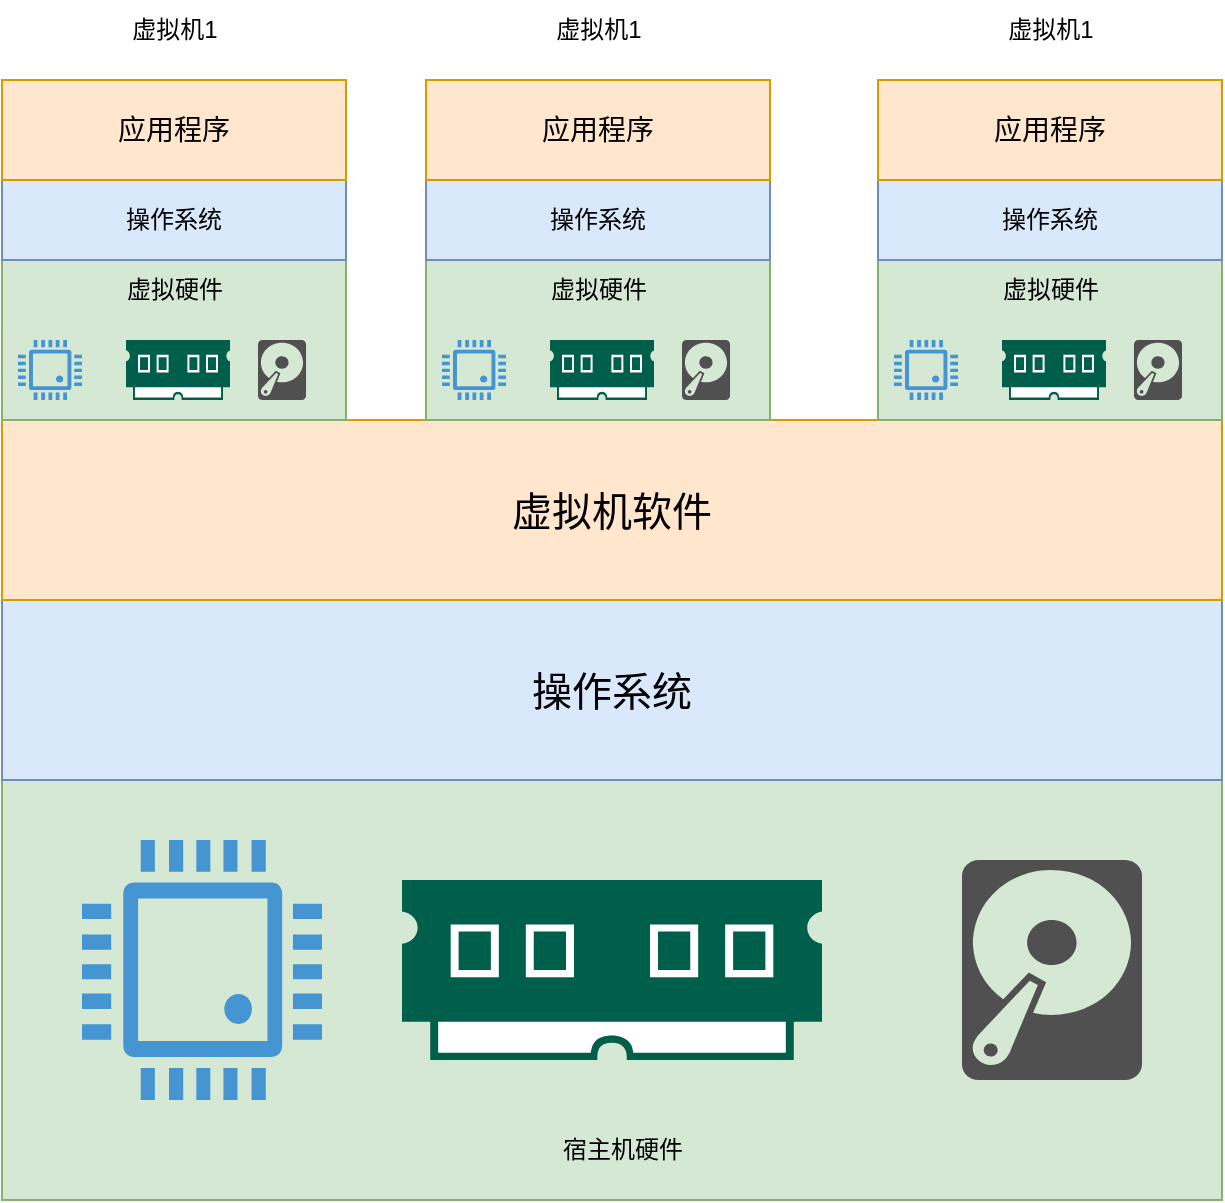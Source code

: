 <mxfile version="21.3.7" type="github">
  <diagram name="第 1 页" id="epg4yvFtYu8-jbwaVdcQ">
    <mxGraphModel dx="1733" dy="1008" grid="1" gridSize="10" guides="1" tooltips="1" connect="1" arrows="1" fold="1" page="1" pageScale="1" pageWidth="827" pageHeight="1169" math="0" shadow="0">
      <root>
        <mxCell id="0" />
        <mxCell id="1" parent="0" />
        <mxCell id="gwTlmzaOhiV_3lAnGddg-6" value="" style="rounded=0;whiteSpace=wrap;html=1;fillColor=#d5e8d4;strokeColor=#82b366;" vertex="1" parent="1">
          <mxGeometry x="108" y="710" width="610" height="210" as="geometry" />
        </mxCell>
        <mxCell id="gwTlmzaOhiV_3lAnGddg-2" value="" style="pointerEvents=1;shadow=0;dashed=0;html=1;strokeColor=none;fillColor=#4495D1;labelPosition=center;verticalLabelPosition=bottom;verticalAlign=top;align=center;outlineConnect=0;shape=mxgraph.veeam.cpu;" vertex="1" parent="1">
          <mxGeometry x="148" y="740" width="120" height="130" as="geometry" />
        </mxCell>
        <mxCell id="gwTlmzaOhiV_3lAnGddg-3" value="" style="sketch=0;pointerEvents=1;shadow=0;dashed=0;html=1;strokeColor=none;fillColor=#005F4B;labelPosition=center;verticalLabelPosition=bottom;verticalAlign=top;align=center;outlineConnect=0;shape=mxgraph.veeam2.ram;" vertex="1" parent="1">
          <mxGeometry x="308" y="760" width="210" height="90" as="geometry" />
        </mxCell>
        <mxCell id="gwTlmzaOhiV_3lAnGddg-4" value="" style="sketch=0;pointerEvents=1;shadow=0;dashed=0;html=1;strokeColor=none;fillColor=#505050;labelPosition=center;verticalLabelPosition=bottom;verticalAlign=top;outlineConnect=0;align=center;shape=mxgraph.office.devices.hard_disk;" vertex="1" parent="1">
          <mxGeometry x="588" y="750" width="90" height="110" as="geometry" />
        </mxCell>
        <mxCell id="gwTlmzaOhiV_3lAnGddg-5" value="宿主机硬件" style="text;html=1;align=center;verticalAlign=middle;resizable=0;points=[];autosize=1;strokeColor=none;fillColor=none;" vertex="1" parent="1">
          <mxGeometry x="378" y="880" width="80" height="30" as="geometry" />
        </mxCell>
        <mxCell id="gwTlmzaOhiV_3lAnGddg-7" value="&lt;font style=&quot;font-size: 20px;&quot;&gt;操作系统&lt;/font&gt;" style="rounded=0;whiteSpace=wrap;html=1;fillColor=#dae8fc;strokeColor=#6c8ebf;" vertex="1" parent="1">
          <mxGeometry x="108" y="620" width="610" height="90" as="geometry" />
        </mxCell>
        <mxCell id="gwTlmzaOhiV_3lAnGddg-8" value="&lt;font style=&quot;font-size: 20px;&quot;&gt;虚拟机软件&lt;/font&gt;" style="rounded=0;whiteSpace=wrap;html=1;fillColor=#ffe6cc;strokeColor=#d79b00;" vertex="1" parent="1">
          <mxGeometry x="108" y="530" width="610" height="90" as="geometry" />
        </mxCell>
        <mxCell id="gwTlmzaOhiV_3lAnGddg-12" value="" style="rounded=0;whiteSpace=wrap;html=1;fillColor=#d5e8d4;strokeColor=#82b366;" vertex="1" parent="1">
          <mxGeometry x="108" y="450" width="172" height="80" as="geometry" />
        </mxCell>
        <mxCell id="gwTlmzaOhiV_3lAnGddg-13" value="" style="pointerEvents=1;shadow=0;dashed=0;html=1;strokeColor=none;fillColor=#4495D1;labelPosition=center;verticalLabelPosition=bottom;verticalAlign=top;align=center;outlineConnect=0;shape=mxgraph.veeam.cpu;" vertex="1" parent="1">
          <mxGeometry x="116" y="490" width="32" height="30" as="geometry" />
        </mxCell>
        <mxCell id="gwTlmzaOhiV_3lAnGddg-14" value="" style="sketch=0;pointerEvents=1;shadow=0;dashed=0;html=1;strokeColor=none;fillColor=#005F4B;labelPosition=center;verticalLabelPosition=bottom;verticalAlign=top;align=center;outlineConnect=0;shape=mxgraph.veeam2.ram;" vertex="1" parent="1">
          <mxGeometry x="170" y="490" width="52" height="30" as="geometry" />
        </mxCell>
        <mxCell id="gwTlmzaOhiV_3lAnGddg-15" value="" style="sketch=0;pointerEvents=1;shadow=0;dashed=0;html=1;strokeColor=none;fillColor=#505050;labelPosition=center;verticalLabelPosition=bottom;verticalAlign=top;outlineConnect=0;align=center;shape=mxgraph.office.devices.hard_disk;" vertex="1" parent="1">
          <mxGeometry x="236" y="490" width="24" height="30" as="geometry" />
        </mxCell>
        <mxCell id="gwTlmzaOhiV_3lAnGddg-16" value="虚拟硬件" style="text;html=1;align=center;verticalAlign=middle;resizable=0;points=[];autosize=1;strokeColor=none;fillColor=none;" vertex="1" parent="1">
          <mxGeometry x="159" y="450" width="70" height="30" as="geometry" />
        </mxCell>
        <mxCell id="gwTlmzaOhiV_3lAnGddg-17" value="&lt;font style=&quot;font-size: 12px;&quot;&gt;操作系统&lt;/font&gt;" style="rounded=0;whiteSpace=wrap;html=1;fillColor=#dae8fc;strokeColor=#6c8ebf;" vertex="1" parent="1">
          <mxGeometry x="108" y="410" width="172" height="40" as="geometry" />
        </mxCell>
        <mxCell id="gwTlmzaOhiV_3lAnGddg-18" value="&lt;span style=&quot;font-size: 14px;&quot;&gt;应用程序&lt;/span&gt;" style="rounded=0;whiteSpace=wrap;html=1;fillColor=#ffe6cc;strokeColor=#d79b00;" vertex="1" parent="1">
          <mxGeometry x="108" y="360" width="172" height="50" as="geometry" />
        </mxCell>
        <mxCell id="gwTlmzaOhiV_3lAnGddg-19" value="虚拟机1" style="text;html=1;align=center;verticalAlign=middle;resizable=0;points=[];autosize=1;strokeColor=none;fillColor=none;" vertex="1" parent="1">
          <mxGeometry x="159" y="320" width="70" height="30" as="geometry" />
        </mxCell>
        <mxCell id="gwTlmzaOhiV_3lAnGddg-20" value="" style="rounded=0;whiteSpace=wrap;html=1;fillColor=#d5e8d4;strokeColor=#82b366;" vertex="1" parent="1">
          <mxGeometry x="320" y="450" width="172" height="80" as="geometry" />
        </mxCell>
        <mxCell id="gwTlmzaOhiV_3lAnGddg-21" value="" style="pointerEvents=1;shadow=0;dashed=0;html=1;strokeColor=none;fillColor=#4495D1;labelPosition=center;verticalLabelPosition=bottom;verticalAlign=top;align=center;outlineConnect=0;shape=mxgraph.veeam.cpu;" vertex="1" parent="1">
          <mxGeometry x="328" y="490" width="32" height="30" as="geometry" />
        </mxCell>
        <mxCell id="gwTlmzaOhiV_3lAnGddg-22" value="" style="sketch=0;pointerEvents=1;shadow=0;dashed=0;html=1;strokeColor=none;fillColor=#005F4B;labelPosition=center;verticalLabelPosition=bottom;verticalAlign=top;align=center;outlineConnect=0;shape=mxgraph.veeam2.ram;" vertex="1" parent="1">
          <mxGeometry x="382" y="490" width="52" height="30" as="geometry" />
        </mxCell>
        <mxCell id="gwTlmzaOhiV_3lAnGddg-23" value="" style="sketch=0;pointerEvents=1;shadow=0;dashed=0;html=1;strokeColor=none;fillColor=#505050;labelPosition=center;verticalLabelPosition=bottom;verticalAlign=top;outlineConnect=0;align=center;shape=mxgraph.office.devices.hard_disk;" vertex="1" parent="1">
          <mxGeometry x="448" y="490" width="24" height="30" as="geometry" />
        </mxCell>
        <mxCell id="gwTlmzaOhiV_3lAnGddg-24" value="虚拟硬件" style="text;html=1;align=center;verticalAlign=middle;resizable=0;points=[];autosize=1;strokeColor=none;fillColor=none;" vertex="1" parent="1">
          <mxGeometry x="371" y="450" width="70" height="30" as="geometry" />
        </mxCell>
        <mxCell id="gwTlmzaOhiV_3lAnGddg-25" value="&lt;font style=&quot;font-size: 12px;&quot;&gt;操作系统&lt;/font&gt;" style="rounded=0;whiteSpace=wrap;html=1;fillColor=#dae8fc;strokeColor=#6c8ebf;" vertex="1" parent="1">
          <mxGeometry x="320" y="410" width="172" height="40" as="geometry" />
        </mxCell>
        <mxCell id="gwTlmzaOhiV_3lAnGddg-26" value="&lt;span style=&quot;font-size: 14px;&quot;&gt;应用程序&lt;/span&gt;" style="rounded=0;whiteSpace=wrap;html=1;fillColor=#ffe6cc;strokeColor=#d79b00;" vertex="1" parent="1">
          <mxGeometry x="320" y="360" width="172" height="50" as="geometry" />
        </mxCell>
        <mxCell id="gwTlmzaOhiV_3lAnGddg-27" value="虚拟机1" style="text;html=1;align=center;verticalAlign=middle;resizable=0;points=[];autosize=1;strokeColor=none;fillColor=none;" vertex="1" parent="1">
          <mxGeometry x="371" y="320" width="70" height="30" as="geometry" />
        </mxCell>
        <mxCell id="gwTlmzaOhiV_3lAnGddg-28" value="" style="rounded=0;whiteSpace=wrap;html=1;fillColor=#d5e8d4;strokeColor=#82b366;" vertex="1" parent="1">
          <mxGeometry x="546" y="450" width="172" height="80" as="geometry" />
        </mxCell>
        <mxCell id="gwTlmzaOhiV_3lAnGddg-29" value="" style="pointerEvents=1;shadow=0;dashed=0;html=1;strokeColor=none;fillColor=#4495D1;labelPosition=center;verticalLabelPosition=bottom;verticalAlign=top;align=center;outlineConnect=0;shape=mxgraph.veeam.cpu;" vertex="1" parent="1">
          <mxGeometry x="554" y="490" width="32" height="30" as="geometry" />
        </mxCell>
        <mxCell id="gwTlmzaOhiV_3lAnGddg-30" value="" style="sketch=0;pointerEvents=1;shadow=0;dashed=0;html=1;strokeColor=none;fillColor=#005F4B;labelPosition=center;verticalLabelPosition=bottom;verticalAlign=top;align=center;outlineConnect=0;shape=mxgraph.veeam2.ram;" vertex="1" parent="1">
          <mxGeometry x="608" y="490" width="52" height="30" as="geometry" />
        </mxCell>
        <mxCell id="gwTlmzaOhiV_3lAnGddg-31" value="" style="sketch=0;pointerEvents=1;shadow=0;dashed=0;html=1;strokeColor=none;fillColor=#505050;labelPosition=center;verticalLabelPosition=bottom;verticalAlign=top;outlineConnect=0;align=center;shape=mxgraph.office.devices.hard_disk;" vertex="1" parent="1">
          <mxGeometry x="674" y="490" width="24" height="30" as="geometry" />
        </mxCell>
        <mxCell id="gwTlmzaOhiV_3lAnGddg-32" value="虚拟硬件" style="text;html=1;align=center;verticalAlign=middle;resizable=0;points=[];autosize=1;strokeColor=none;fillColor=none;" vertex="1" parent="1">
          <mxGeometry x="597" y="450" width="70" height="30" as="geometry" />
        </mxCell>
        <mxCell id="gwTlmzaOhiV_3lAnGddg-33" value="&lt;font style=&quot;font-size: 12px;&quot;&gt;操作系统&lt;/font&gt;" style="rounded=0;whiteSpace=wrap;html=1;fillColor=#dae8fc;strokeColor=#6c8ebf;" vertex="1" parent="1">
          <mxGeometry x="546" y="410" width="172" height="40" as="geometry" />
        </mxCell>
        <mxCell id="gwTlmzaOhiV_3lAnGddg-34" value="&lt;span style=&quot;font-size: 14px;&quot;&gt;应用程序&lt;/span&gt;" style="rounded=0;whiteSpace=wrap;html=1;fillColor=#ffe6cc;strokeColor=#d79b00;" vertex="1" parent="1">
          <mxGeometry x="546" y="360" width="172" height="50" as="geometry" />
        </mxCell>
        <mxCell id="gwTlmzaOhiV_3lAnGddg-35" value="虚拟机1" style="text;html=1;align=center;verticalAlign=middle;resizable=0;points=[];autosize=1;strokeColor=none;fillColor=none;" vertex="1" parent="1">
          <mxGeometry x="597" y="320" width="70" height="30" as="geometry" />
        </mxCell>
      </root>
    </mxGraphModel>
  </diagram>
</mxfile>
